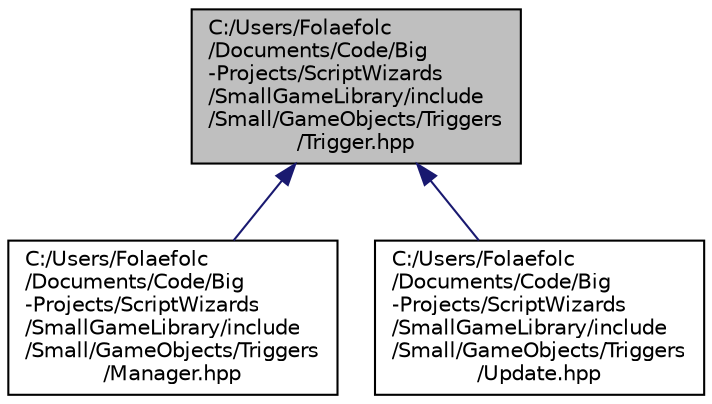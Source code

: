 digraph "C:/Users/Folaefolc/Documents/Code/Big-Projects/ScriptWizards/SmallGameLibrary/include/Small/GameObjects/Triggers/Trigger.hpp"
{
 // INTERACTIVE_SVG=YES
  edge [fontname="Helvetica",fontsize="10",labelfontname="Helvetica",labelfontsize="10"];
  node [fontname="Helvetica",fontsize="10",shape=record];
  Node1 [label="C:/Users/Folaefolc\l/Documents/Code/Big\l-Projects/ScriptWizards\l/SmallGameLibrary/include\l/Small/GameObjects/Triggers\l/Trigger.hpp",height=0.2,width=0.4,color="black", fillcolor="grey75", style="filled", fontcolor="black"];
  Node1 -> Node2 [dir="back",color="midnightblue",fontsize="10",style="solid",fontname="Helvetica"];
  Node2 [label="C:/Users/Folaefolc\l/Documents/Code/Big\l-Projects/ScriptWizards\l/SmallGameLibrary/include\l/Small/GameObjects/Triggers\l/Manager.hpp",height=0.2,width=0.4,color="black", fillcolor="white", style="filled",URL="$de/d53/Triggers_2Manager_8hpp.html"];
  Node1 -> Node3 [dir="back",color="midnightblue",fontsize="10",style="solid",fontname="Helvetica"];
  Node3 [label="C:/Users/Folaefolc\l/Documents/Code/Big\l-Projects/ScriptWizards\l/SmallGameLibrary/include\l/Small/GameObjects/Triggers\l/Update.hpp",height=0.2,width=0.4,color="black", fillcolor="white", style="filled",URL="$d0/d93/Update_8hpp.html",tooltip="A basic update trigger, executed when a delta of time is reached. "];
}
